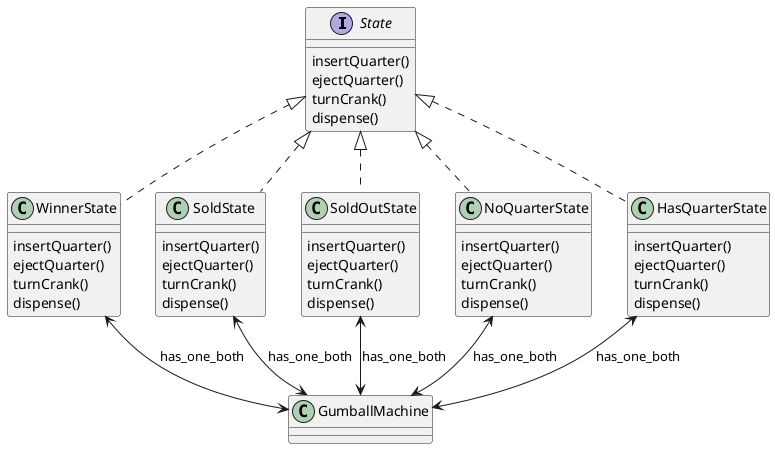 @startuml

interface State {
  insertQuarter()
  ejectQuarter()
  turnCrank()
  dispense()
}

class HasQuarterState implements State {
  insertQuarter()
  ejectQuarter()
  turnCrank()
  dispense()
}

class NoQuarterState implements State {
  insertQuarter()
  ejectQuarter()
  turnCrank()
  dispense()
}

class SoldOutState implements State {
  insertQuarter()
  ejectQuarter()
  turnCrank()
  dispense()
}

class SoldState implements State {
  insertQuarter()
  ejectQuarter()
  turnCrank()
  dispense()
}

class WinnerState implements State {
  insertQuarter()
  ejectQuarter()
  turnCrank()
  dispense()
}

GumballMachine <-up-> HasQuarterState : has_one_both
GumballMachine <-up-> NoQuarterState : has_one_both
GumballMachine <-up-> SoldOutState : has_one_both
GumballMachine <-up-> SoldState : has_one_both
GumballMachine <-up-> WinnerState : has_one_both

@enduml
